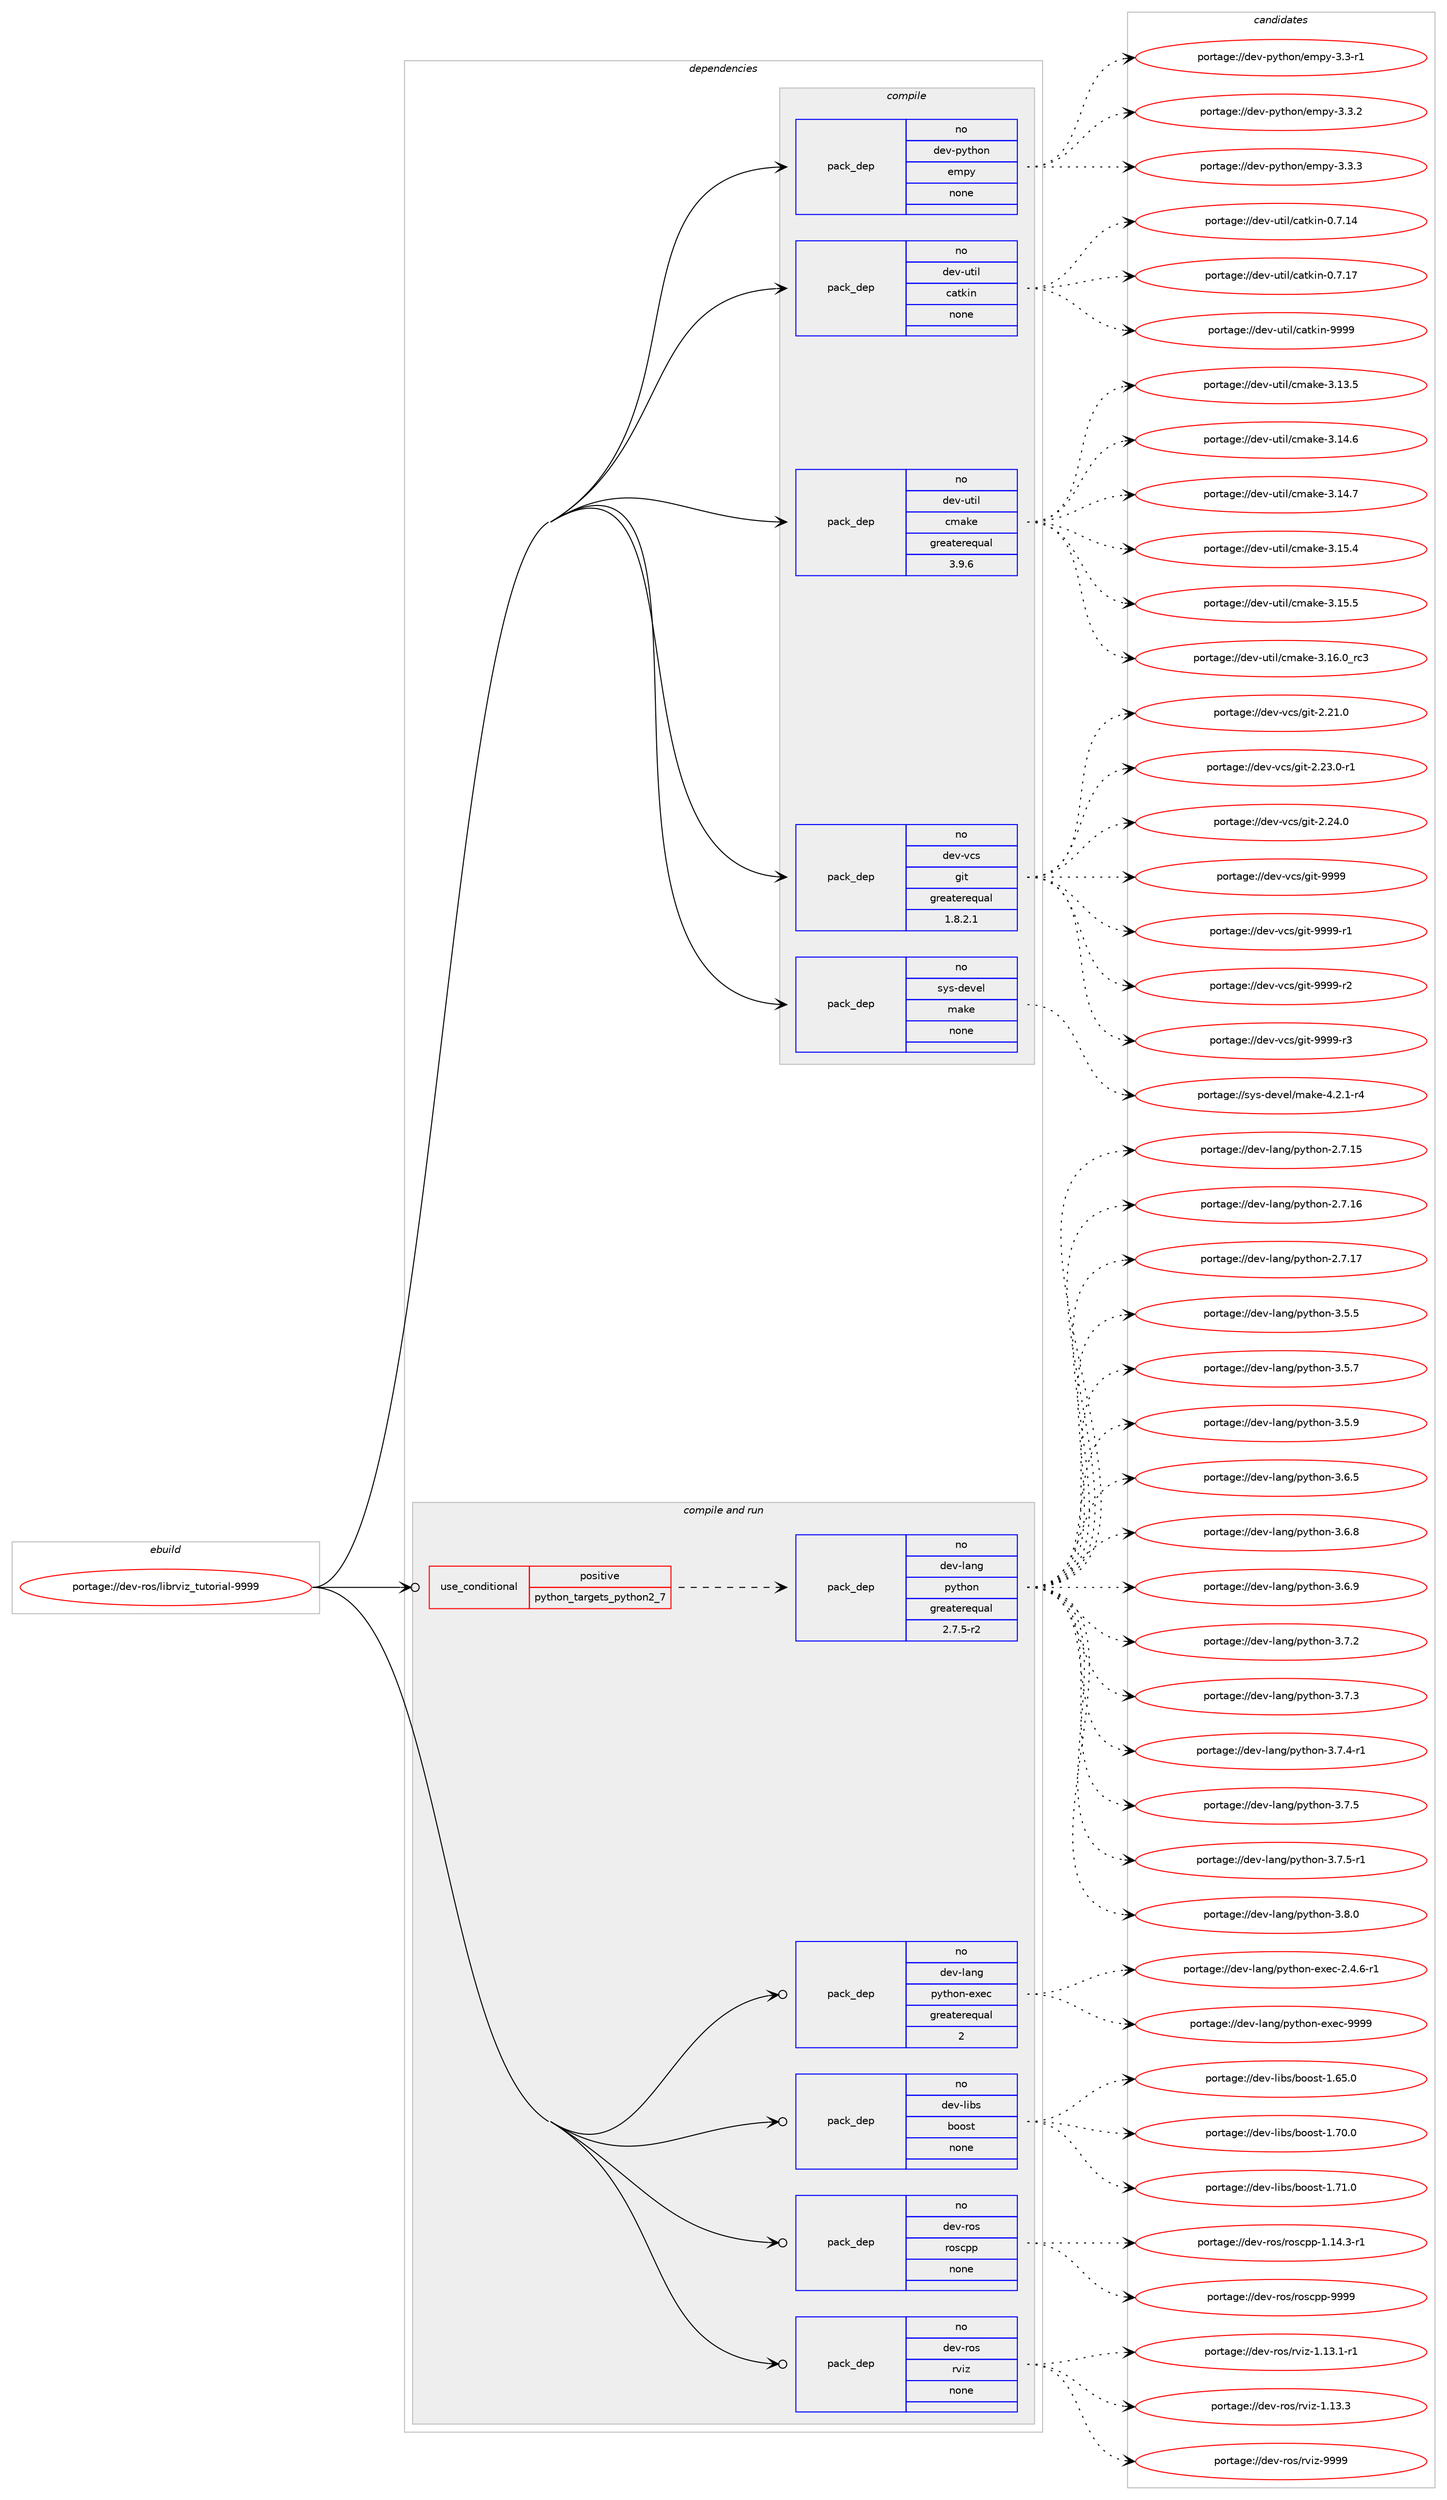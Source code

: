 digraph prolog {

# *************
# Graph options
# *************

newrank=true;
concentrate=true;
compound=true;
graph [rankdir=LR,fontname=Helvetica,fontsize=10,ranksep=1.5];#, ranksep=2.5, nodesep=0.2];
edge  [arrowhead=vee];
node  [fontname=Helvetica,fontsize=10];

# **********
# The ebuild
# **********

subgraph cluster_leftcol {
color=gray;
rank=same;
label=<<i>ebuild</i>>;
id [label="portage://dev-ros/librviz_tutorial-9999", color=red, width=4, href="../dev-ros/librviz_tutorial-9999.svg"];
}

# ****************
# The dependencies
# ****************

subgraph cluster_midcol {
color=gray;
label=<<i>dependencies</i>>;
subgraph cluster_compile {
fillcolor="#eeeeee";
style=filled;
label=<<i>compile</i>>;
subgraph pack144110 {
dependency190565 [label=<<TABLE BORDER="0" CELLBORDER="1" CELLSPACING="0" CELLPADDING="4" WIDTH="220"><TR><TD ROWSPAN="6" CELLPADDING="30">pack_dep</TD></TR><TR><TD WIDTH="110">no</TD></TR><TR><TD>dev-python</TD></TR><TR><TD>empy</TD></TR><TR><TD>none</TD></TR><TR><TD></TD></TR></TABLE>>, shape=none, color=blue];
}
id:e -> dependency190565:w [weight=20,style="solid",arrowhead="vee"];
subgraph pack144111 {
dependency190566 [label=<<TABLE BORDER="0" CELLBORDER="1" CELLSPACING="0" CELLPADDING="4" WIDTH="220"><TR><TD ROWSPAN="6" CELLPADDING="30">pack_dep</TD></TR><TR><TD WIDTH="110">no</TD></TR><TR><TD>dev-util</TD></TR><TR><TD>catkin</TD></TR><TR><TD>none</TD></TR><TR><TD></TD></TR></TABLE>>, shape=none, color=blue];
}
id:e -> dependency190566:w [weight=20,style="solid",arrowhead="vee"];
subgraph pack144112 {
dependency190567 [label=<<TABLE BORDER="0" CELLBORDER="1" CELLSPACING="0" CELLPADDING="4" WIDTH="220"><TR><TD ROWSPAN="6" CELLPADDING="30">pack_dep</TD></TR><TR><TD WIDTH="110">no</TD></TR><TR><TD>dev-util</TD></TR><TR><TD>cmake</TD></TR><TR><TD>greaterequal</TD></TR><TR><TD>3.9.6</TD></TR></TABLE>>, shape=none, color=blue];
}
id:e -> dependency190567:w [weight=20,style="solid",arrowhead="vee"];
subgraph pack144113 {
dependency190568 [label=<<TABLE BORDER="0" CELLBORDER="1" CELLSPACING="0" CELLPADDING="4" WIDTH="220"><TR><TD ROWSPAN="6" CELLPADDING="30">pack_dep</TD></TR><TR><TD WIDTH="110">no</TD></TR><TR><TD>dev-vcs</TD></TR><TR><TD>git</TD></TR><TR><TD>greaterequal</TD></TR><TR><TD>1.8.2.1</TD></TR></TABLE>>, shape=none, color=blue];
}
id:e -> dependency190568:w [weight=20,style="solid",arrowhead="vee"];
subgraph pack144114 {
dependency190569 [label=<<TABLE BORDER="0" CELLBORDER="1" CELLSPACING="0" CELLPADDING="4" WIDTH="220"><TR><TD ROWSPAN="6" CELLPADDING="30">pack_dep</TD></TR><TR><TD WIDTH="110">no</TD></TR><TR><TD>sys-devel</TD></TR><TR><TD>make</TD></TR><TR><TD>none</TD></TR><TR><TD></TD></TR></TABLE>>, shape=none, color=blue];
}
id:e -> dependency190569:w [weight=20,style="solid",arrowhead="vee"];
}
subgraph cluster_compileandrun {
fillcolor="#eeeeee";
style=filled;
label=<<i>compile and run</i>>;
subgraph cond43029 {
dependency190570 [label=<<TABLE BORDER="0" CELLBORDER="1" CELLSPACING="0" CELLPADDING="4"><TR><TD ROWSPAN="3" CELLPADDING="10">use_conditional</TD></TR><TR><TD>positive</TD></TR><TR><TD>python_targets_python2_7</TD></TR></TABLE>>, shape=none, color=red];
subgraph pack144115 {
dependency190571 [label=<<TABLE BORDER="0" CELLBORDER="1" CELLSPACING="0" CELLPADDING="4" WIDTH="220"><TR><TD ROWSPAN="6" CELLPADDING="30">pack_dep</TD></TR><TR><TD WIDTH="110">no</TD></TR><TR><TD>dev-lang</TD></TR><TR><TD>python</TD></TR><TR><TD>greaterequal</TD></TR><TR><TD>2.7.5-r2</TD></TR></TABLE>>, shape=none, color=blue];
}
dependency190570:e -> dependency190571:w [weight=20,style="dashed",arrowhead="vee"];
}
id:e -> dependency190570:w [weight=20,style="solid",arrowhead="odotvee"];
subgraph pack144116 {
dependency190572 [label=<<TABLE BORDER="0" CELLBORDER="1" CELLSPACING="0" CELLPADDING="4" WIDTH="220"><TR><TD ROWSPAN="6" CELLPADDING="30">pack_dep</TD></TR><TR><TD WIDTH="110">no</TD></TR><TR><TD>dev-lang</TD></TR><TR><TD>python-exec</TD></TR><TR><TD>greaterequal</TD></TR><TR><TD>2</TD></TR></TABLE>>, shape=none, color=blue];
}
id:e -> dependency190572:w [weight=20,style="solid",arrowhead="odotvee"];
subgraph pack144117 {
dependency190573 [label=<<TABLE BORDER="0" CELLBORDER="1" CELLSPACING="0" CELLPADDING="4" WIDTH="220"><TR><TD ROWSPAN="6" CELLPADDING="30">pack_dep</TD></TR><TR><TD WIDTH="110">no</TD></TR><TR><TD>dev-libs</TD></TR><TR><TD>boost</TD></TR><TR><TD>none</TD></TR><TR><TD></TD></TR></TABLE>>, shape=none, color=blue];
}
id:e -> dependency190573:w [weight=20,style="solid",arrowhead="odotvee"];
subgraph pack144118 {
dependency190574 [label=<<TABLE BORDER="0" CELLBORDER="1" CELLSPACING="0" CELLPADDING="4" WIDTH="220"><TR><TD ROWSPAN="6" CELLPADDING="30">pack_dep</TD></TR><TR><TD WIDTH="110">no</TD></TR><TR><TD>dev-ros</TD></TR><TR><TD>roscpp</TD></TR><TR><TD>none</TD></TR><TR><TD></TD></TR></TABLE>>, shape=none, color=blue];
}
id:e -> dependency190574:w [weight=20,style="solid",arrowhead="odotvee"];
subgraph pack144119 {
dependency190575 [label=<<TABLE BORDER="0" CELLBORDER="1" CELLSPACING="0" CELLPADDING="4" WIDTH="220"><TR><TD ROWSPAN="6" CELLPADDING="30">pack_dep</TD></TR><TR><TD WIDTH="110">no</TD></TR><TR><TD>dev-ros</TD></TR><TR><TD>rviz</TD></TR><TR><TD>none</TD></TR><TR><TD></TD></TR></TABLE>>, shape=none, color=blue];
}
id:e -> dependency190575:w [weight=20,style="solid",arrowhead="odotvee"];
}
subgraph cluster_run {
fillcolor="#eeeeee";
style=filled;
label=<<i>run</i>>;
}
}

# **************
# The candidates
# **************

subgraph cluster_choices {
rank=same;
color=gray;
label=<<i>candidates</i>>;

subgraph choice144110 {
color=black;
nodesep=1;
choiceportage1001011184511212111610411111047101109112121455146514511449 [label="portage://dev-python/empy-3.3-r1", color=red, width=4,href="../dev-python/empy-3.3-r1.svg"];
choiceportage1001011184511212111610411111047101109112121455146514650 [label="portage://dev-python/empy-3.3.2", color=red, width=4,href="../dev-python/empy-3.3.2.svg"];
choiceportage1001011184511212111610411111047101109112121455146514651 [label="portage://dev-python/empy-3.3.3", color=red, width=4,href="../dev-python/empy-3.3.3.svg"];
dependency190565:e -> choiceportage1001011184511212111610411111047101109112121455146514511449:w [style=dotted,weight="100"];
dependency190565:e -> choiceportage1001011184511212111610411111047101109112121455146514650:w [style=dotted,weight="100"];
dependency190565:e -> choiceportage1001011184511212111610411111047101109112121455146514651:w [style=dotted,weight="100"];
}
subgraph choice144111 {
color=black;
nodesep=1;
choiceportage1001011184511711610510847999711610710511045484655464952 [label="portage://dev-util/catkin-0.7.14", color=red, width=4,href="../dev-util/catkin-0.7.14.svg"];
choiceportage1001011184511711610510847999711610710511045484655464955 [label="portage://dev-util/catkin-0.7.17", color=red, width=4,href="../dev-util/catkin-0.7.17.svg"];
choiceportage100101118451171161051084799971161071051104557575757 [label="portage://dev-util/catkin-9999", color=red, width=4,href="../dev-util/catkin-9999.svg"];
dependency190566:e -> choiceportage1001011184511711610510847999711610710511045484655464952:w [style=dotted,weight="100"];
dependency190566:e -> choiceportage1001011184511711610510847999711610710511045484655464955:w [style=dotted,weight="100"];
dependency190566:e -> choiceportage100101118451171161051084799971161071051104557575757:w [style=dotted,weight="100"];
}
subgraph choice144112 {
color=black;
nodesep=1;
choiceportage1001011184511711610510847991099710710145514649514653 [label="portage://dev-util/cmake-3.13.5", color=red, width=4,href="../dev-util/cmake-3.13.5.svg"];
choiceportage1001011184511711610510847991099710710145514649524654 [label="portage://dev-util/cmake-3.14.6", color=red, width=4,href="../dev-util/cmake-3.14.6.svg"];
choiceportage1001011184511711610510847991099710710145514649524655 [label="portage://dev-util/cmake-3.14.7", color=red, width=4,href="../dev-util/cmake-3.14.7.svg"];
choiceportage1001011184511711610510847991099710710145514649534652 [label="portage://dev-util/cmake-3.15.4", color=red, width=4,href="../dev-util/cmake-3.15.4.svg"];
choiceportage1001011184511711610510847991099710710145514649534653 [label="portage://dev-util/cmake-3.15.5", color=red, width=4,href="../dev-util/cmake-3.15.5.svg"];
choiceportage1001011184511711610510847991099710710145514649544648951149951 [label="portage://dev-util/cmake-3.16.0_rc3", color=red, width=4,href="../dev-util/cmake-3.16.0_rc3.svg"];
dependency190567:e -> choiceportage1001011184511711610510847991099710710145514649514653:w [style=dotted,weight="100"];
dependency190567:e -> choiceportage1001011184511711610510847991099710710145514649524654:w [style=dotted,weight="100"];
dependency190567:e -> choiceportage1001011184511711610510847991099710710145514649524655:w [style=dotted,weight="100"];
dependency190567:e -> choiceportage1001011184511711610510847991099710710145514649534652:w [style=dotted,weight="100"];
dependency190567:e -> choiceportage1001011184511711610510847991099710710145514649534653:w [style=dotted,weight="100"];
dependency190567:e -> choiceportage1001011184511711610510847991099710710145514649544648951149951:w [style=dotted,weight="100"];
}
subgraph choice144113 {
color=black;
nodesep=1;
choiceportage10010111845118991154710310511645504650494648 [label="portage://dev-vcs/git-2.21.0", color=red, width=4,href="../dev-vcs/git-2.21.0.svg"];
choiceportage100101118451189911547103105116455046505146484511449 [label="portage://dev-vcs/git-2.23.0-r1", color=red, width=4,href="../dev-vcs/git-2.23.0-r1.svg"];
choiceportage10010111845118991154710310511645504650524648 [label="portage://dev-vcs/git-2.24.0", color=red, width=4,href="../dev-vcs/git-2.24.0.svg"];
choiceportage1001011184511899115471031051164557575757 [label="portage://dev-vcs/git-9999", color=red, width=4,href="../dev-vcs/git-9999.svg"];
choiceportage10010111845118991154710310511645575757574511449 [label="portage://dev-vcs/git-9999-r1", color=red, width=4,href="../dev-vcs/git-9999-r1.svg"];
choiceportage10010111845118991154710310511645575757574511450 [label="portage://dev-vcs/git-9999-r2", color=red, width=4,href="../dev-vcs/git-9999-r2.svg"];
choiceportage10010111845118991154710310511645575757574511451 [label="portage://dev-vcs/git-9999-r3", color=red, width=4,href="../dev-vcs/git-9999-r3.svg"];
dependency190568:e -> choiceportage10010111845118991154710310511645504650494648:w [style=dotted,weight="100"];
dependency190568:e -> choiceportage100101118451189911547103105116455046505146484511449:w [style=dotted,weight="100"];
dependency190568:e -> choiceportage10010111845118991154710310511645504650524648:w [style=dotted,weight="100"];
dependency190568:e -> choiceportage1001011184511899115471031051164557575757:w [style=dotted,weight="100"];
dependency190568:e -> choiceportage10010111845118991154710310511645575757574511449:w [style=dotted,weight="100"];
dependency190568:e -> choiceportage10010111845118991154710310511645575757574511450:w [style=dotted,weight="100"];
dependency190568:e -> choiceportage10010111845118991154710310511645575757574511451:w [style=dotted,weight="100"];
}
subgraph choice144114 {
color=black;
nodesep=1;
choiceportage1151211154510010111810110847109971071014552465046494511452 [label="portage://sys-devel/make-4.2.1-r4", color=red, width=4,href="../sys-devel/make-4.2.1-r4.svg"];
dependency190569:e -> choiceportage1151211154510010111810110847109971071014552465046494511452:w [style=dotted,weight="100"];
}
subgraph choice144115 {
color=black;
nodesep=1;
choiceportage10010111845108971101034711212111610411111045504655464953 [label="portage://dev-lang/python-2.7.15", color=red, width=4,href="../dev-lang/python-2.7.15.svg"];
choiceportage10010111845108971101034711212111610411111045504655464954 [label="portage://dev-lang/python-2.7.16", color=red, width=4,href="../dev-lang/python-2.7.16.svg"];
choiceportage10010111845108971101034711212111610411111045504655464955 [label="portage://dev-lang/python-2.7.17", color=red, width=4,href="../dev-lang/python-2.7.17.svg"];
choiceportage100101118451089711010347112121116104111110455146534653 [label="portage://dev-lang/python-3.5.5", color=red, width=4,href="../dev-lang/python-3.5.5.svg"];
choiceportage100101118451089711010347112121116104111110455146534655 [label="portage://dev-lang/python-3.5.7", color=red, width=4,href="../dev-lang/python-3.5.7.svg"];
choiceportage100101118451089711010347112121116104111110455146534657 [label="portage://dev-lang/python-3.5.9", color=red, width=4,href="../dev-lang/python-3.5.9.svg"];
choiceportage100101118451089711010347112121116104111110455146544653 [label="portage://dev-lang/python-3.6.5", color=red, width=4,href="../dev-lang/python-3.6.5.svg"];
choiceportage100101118451089711010347112121116104111110455146544656 [label="portage://dev-lang/python-3.6.8", color=red, width=4,href="../dev-lang/python-3.6.8.svg"];
choiceportage100101118451089711010347112121116104111110455146544657 [label="portage://dev-lang/python-3.6.9", color=red, width=4,href="../dev-lang/python-3.6.9.svg"];
choiceportage100101118451089711010347112121116104111110455146554650 [label="portage://dev-lang/python-3.7.2", color=red, width=4,href="../dev-lang/python-3.7.2.svg"];
choiceportage100101118451089711010347112121116104111110455146554651 [label="portage://dev-lang/python-3.7.3", color=red, width=4,href="../dev-lang/python-3.7.3.svg"];
choiceportage1001011184510897110103471121211161041111104551465546524511449 [label="portage://dev-lang/python-3.7.4-r1", color=red, width=4,href="../dev-lang/python-3.7.4-r1.svg"];
choiceportage100101118451089711010347112121116104111110455146554653 [label="portage://dev-lang/python-3.7.5", color=red, width=4,href="../dev-lang/python-3.7.5.svg"];
choiceportage1001011184510897110103471121211161041111104551465546534511449 [label="portage://dev-lang/python-3.7.5-r1", color=red, width=4,href="../dev-lang/python-3.7.5-r1.svg"];
choiceportage100101118451089711010347112121116104111110455146564648 [label="portage://dev-lang/python-3.8.0", color=red, width=4,href="../dev-lang/python-3.8.0.svg"];
dependency190571:e -> choiceportage10010111845108971101034711212111610411111045504655464953:w [style=dotted,weight="100"];
dependency190571:e -> choiceportage10010111845108971101034711212111610411111045504655464954:w [style=dotted,weight="100"];
dependency190571:e -> choiceportage10010111845108971101034711212111610411111045504655464955:w [style=dotted,weight="100"];
dependency190571:e -> choiceportage100101118451089711010347112121116104111110455146534653:w [style=dotted,weight="100"];
dependency190571:e -> choiceportage100101118451089711010347112121116104111110455146534655:w [style=dotted,weight="100"];
dependency190571:e -> choiceportage100101118451089711010347112121116104111110455146534657:w [style=dotted,weight="100"];
dependency190571:e -> choiceportage100101118451089711010347112121116104111110455146544653:w [style=dotted,weight="100"];
dependency190571:e -> choiceportage100101118451089711010347112121116104111110455146544656:w [style=dotted,weight="100"];
dependency190571:e -> choiceportage100101118451089711010347112121116104111110455146544657:w [style=dotted,weight="100"];
dependency190571:e -> choiceportage100101118451089711010347112121116104111110455146554650:w [style=dotted,weight="100"];
dependency190571:e -> choiceportage100101118451089711010347112121116104111110455146554651:w [style=dotted,weight="100"];
dependency190571:e -> choiceportage1001011184510897110103471121211161041111104551465546524511449:w [style=dotted,weight="100"];
dependency190571:e -> choiceportage100101118451089711010347112121116104111110455146554653:w [style=dotted,weight="100"];
dependency190571:e -> choiceportage1001011184510897110103471121211161041111104551465546534511449:w [style=dotted,weight="100"];
dependency190571:e -> choiceportage100101118451089711010347112121116104111110455146564648:w [style=dotted,weight="100"];
}
subgraph choice144116 {
color=black;
nodesep=1;
choiceportage10010111845108971101034711212111610411111045101120101994550465246544511449 [label="portage://dev-lang/python-exec-2.4.6-r1", color=red, width=4,href="../dev-lang/python-exec-2.4.6-r1.svg"];
choiceportage10010111845108971101034711212111610411111045101120101994557575757 [label="portage://dev-lang/python-exec-9999", color=red, width=4,href="../dev-lang/python-exec-9999.svg"];
dependency190572:e -> choiceportage10010111845108971101034711212111610411111045101120101994550465246544511449:w [style=dotted,weight="100"];
dependency190572:e -> choiceportage10010111845108971101034711212111610411111045101120101994557575757:w [style=dotted,weight="100"];
}
subgraph choice144117 {
color=black;
nodesep=1;
choiceportage1001011184510810598115479811111111511645494654534648 [label="portage://dev-libs/boost-1.65.0", color=red, width=4,href="../dev-libs/boost-1.65.0.svg"];
choiceportage1001011184510810598115479811111111511645494655484648 [label="portage://dev-libs/boost-1.70.0", color=red, width=4,href="../dev-libs/boost-1.70.0.svg"];
choiceportage1001011184510810598115479811111111511645494655494648 [label="portage://dev-libs/boost-1.71.0", color=red, width=4,href="../dev-libs/boost-1.71.0.svg"];
dependency190573:e -> choiceportage1001011184510810598115479811111111511645494654534648:w [style=dotted,weight="100"];
dependency190573:e -> choiceportage1001011184510810598115479811111111511645494655484648:w [style=dotted,weight="100"];
dependency190573:e -> choiceportage1001011184510810598115479811111111511645494655494648:w [style=dotted,weight="100"];
}
subgraph choice144118 {
color=black;
nodesep=1;
choiceportage100101118451141111154711411111599112112454946495246514511449 [label="portage://dev-ros/roscpp-1.14.3-r1", color=red, width=4,href="../dev-ros/roscpp-1.14.3-r1.svg"];
choiceportage1001011184511411111547114111115991121124557575757 [label="portage://dev-ros/roscpp-9999", color=red, width=4,href="../dev-ros/roscpp-9999.svg"];
dependency190574:e -> choiceportage100101118451141111154711411111599112112454946495246514511449:w [style=dotted,weight="100"];
dependency190574:e -> choiceportage1001011184511411111547114111115991121124557575757:w [style=dotted,weight="100"];
}
subgraph choice144119 {
color=black;
nodesep=1;
choiceportage1001011184511411111547114118105122454946495146494511449 [label="portage://dev-ros/rviz-1.13.1-r1", color=red, width=4,href="../dev-ros/rviz-1.13.1-r1.svg"];
choiceportage100101118451141111154711411810512245494649514651 [label="portage://dev-ros/rviz-1.13.3", color=red, width=4,href="../dev-ros/rviz-1.13.3.svg"];
choiceportage10010111845114111115471141181051224557575757 [label="portage://dev-ros/rviz-9999", color=red, width=4,href="../dev-ros/rviz-9999.svg"];
dependency190575:e -> choiceportage1001011184511411111547114118105122454946495146494511449:w [style=dotted,weight="100"];
dependency190575:e -> choiceportage100101118451141111154711411810512245494649514651:w [style=dotted,weight="100"];
dependency190575:e -> choiceportage10010111845114111115471141181051224557575757:w [style=dotted,weight="100"];
}
}

}
